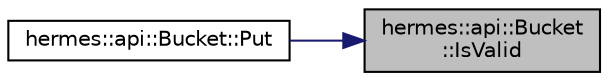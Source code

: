 digraph "hermes::api::Bucket::IsValid"
{
 // LATEX_PDF_SIZE
  edge [fontname="Helvetica",fontsize="10",labelfontname="Helvetica",labelfontsize="10"];
  node [fontname="Helvetica",fontsize="10",shape=record];
  rankdir="RL";
  Node1 [label="hermes::api::Bucket\l::IsValid",height=0.2,width=0.4,color="black", fillcolor="grey75", style="filled", fontcolor="black",tooltip=" "];
  Node1 -> Node2 [dir="back",color="midnightblue",fontsize="10",style="solid",fontname="Helvetica"];
  Node2 [label="hermes::api::Bucket::Put",height=0.2,width=0.4,color="black", fillcolor="white", style="filled",URL="$classhermes_1_1api_1_1_bucket.html#a18180399c351be737c889ccaee8ff04f",tooltip=" "];
}
